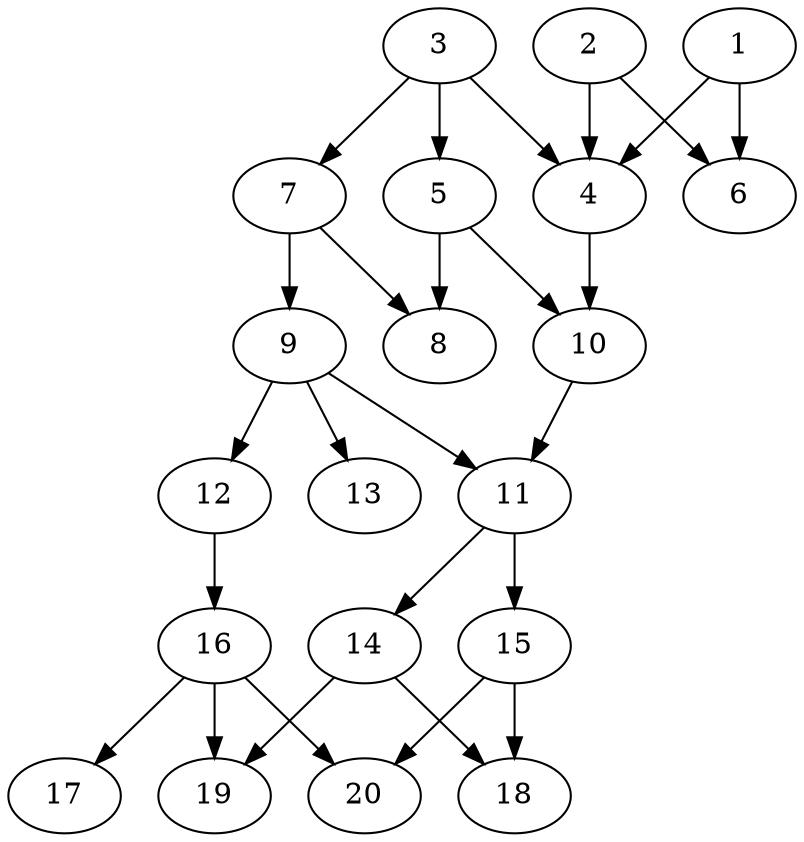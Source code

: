 // DAG automatically generated by daggen at Tue Jul 23 14:27:02 2019
// ./daggen --dot -n 20 --ccr 0.3 --fat 0.5 --regular 0.5 --density 0.7 --mindata 5242880 --maxdata 52428800 
digraph G {
  1 [size="27241813", alpha="0.00", expect_size="8172544"] 
  1 -> 4 [size ="8172544"]
  1 -> 6 [size ="8172544"]
  2 [size="55490560", alpha="0.13", expect_size="16647168"] 
  2 -> 4 [size ="16647168"]
  2 -> 6 [size ="16647168"]
  3 [size="24832000", alpha="0.16", expect_size="7449600"] 
  3 -> 4 [size ="7449600"]
  3 -> 5 [size ="7449600"]
  3 -> 7 [size ="7449600"]
  4 [size="106192213", alpha="0.19", expect_size="31857664"] 
  4 -> 10 [size ="31857664"]
  5 [size="140247040", alpha="0.13", expect_size="42074112"] 
  5 -> 8 [size ="42074112"]
  5 -> 10 [size ="42074112"]
  6 [size="55838720", alpha="0.02", expect_size="16751616"] 
  7 [size="142411093", alpha="0.15", expect_size="42723328"] 
  7 -> 8 [size ="42723328"]
  7 -> 9 [size ="42723328"]
  8 [size="172823893", alpha="0.01", expect_size="51847168"] 
  9 [size="160525653", alpha="0.14", expect_size="48157696"] 
  9 -> 11 [size ="48157696"]
  9 -> 12 [size ="48157696"]
  9 -> 13 [size ="48157696"]
  10 [size="54319787", alpha="0.04", expect_size="16295936"] 
  10 -> 11 [size ="16295936"]
  11 [size="38021120", alpha="0.04", expect_size="11406336"] 
  11 -> 14 [size ="11406336"]
  11 -> 15 [size ="11406336"]
  12 [size="40052053", alpha="0.19", expect_size="12015616"] 
  12 -> 16 [size ="12015616"]
  13 [size="139516587", alpha="0.02", expect_size="41854976"] 
  14 [size="105093120", alpha="0.06", expect_size="31527936"] 
  14 -> 18 [size ="31527936"]
  14 -> 19 [size ="31527936"]
  15 [size="97491627", alpha="0.17", expect_size="29247488"] 
  15 -> 18 [size ="29247488"]
  15 -> 20 [size ="29247488"]
  16 [size="40000853", alpha="0.06", expect_size="12000256"] 
  16 -> 17 [size ="12000256"]
  16 -> 19 [size ="12000256"]
  16 -> 20 [size ="12000256"]
  17 [size="51817813", alpha="0.08", expect_size="15545344"] 
  18 [size="168912213", alpha="0.14", expect_size="50673664"] 
  19 [size="173404160", alpha="0.06", expect_size="52021248"] 
  20 [size="130099200", alpha="0.05", expect_size="39029760"] 
}
